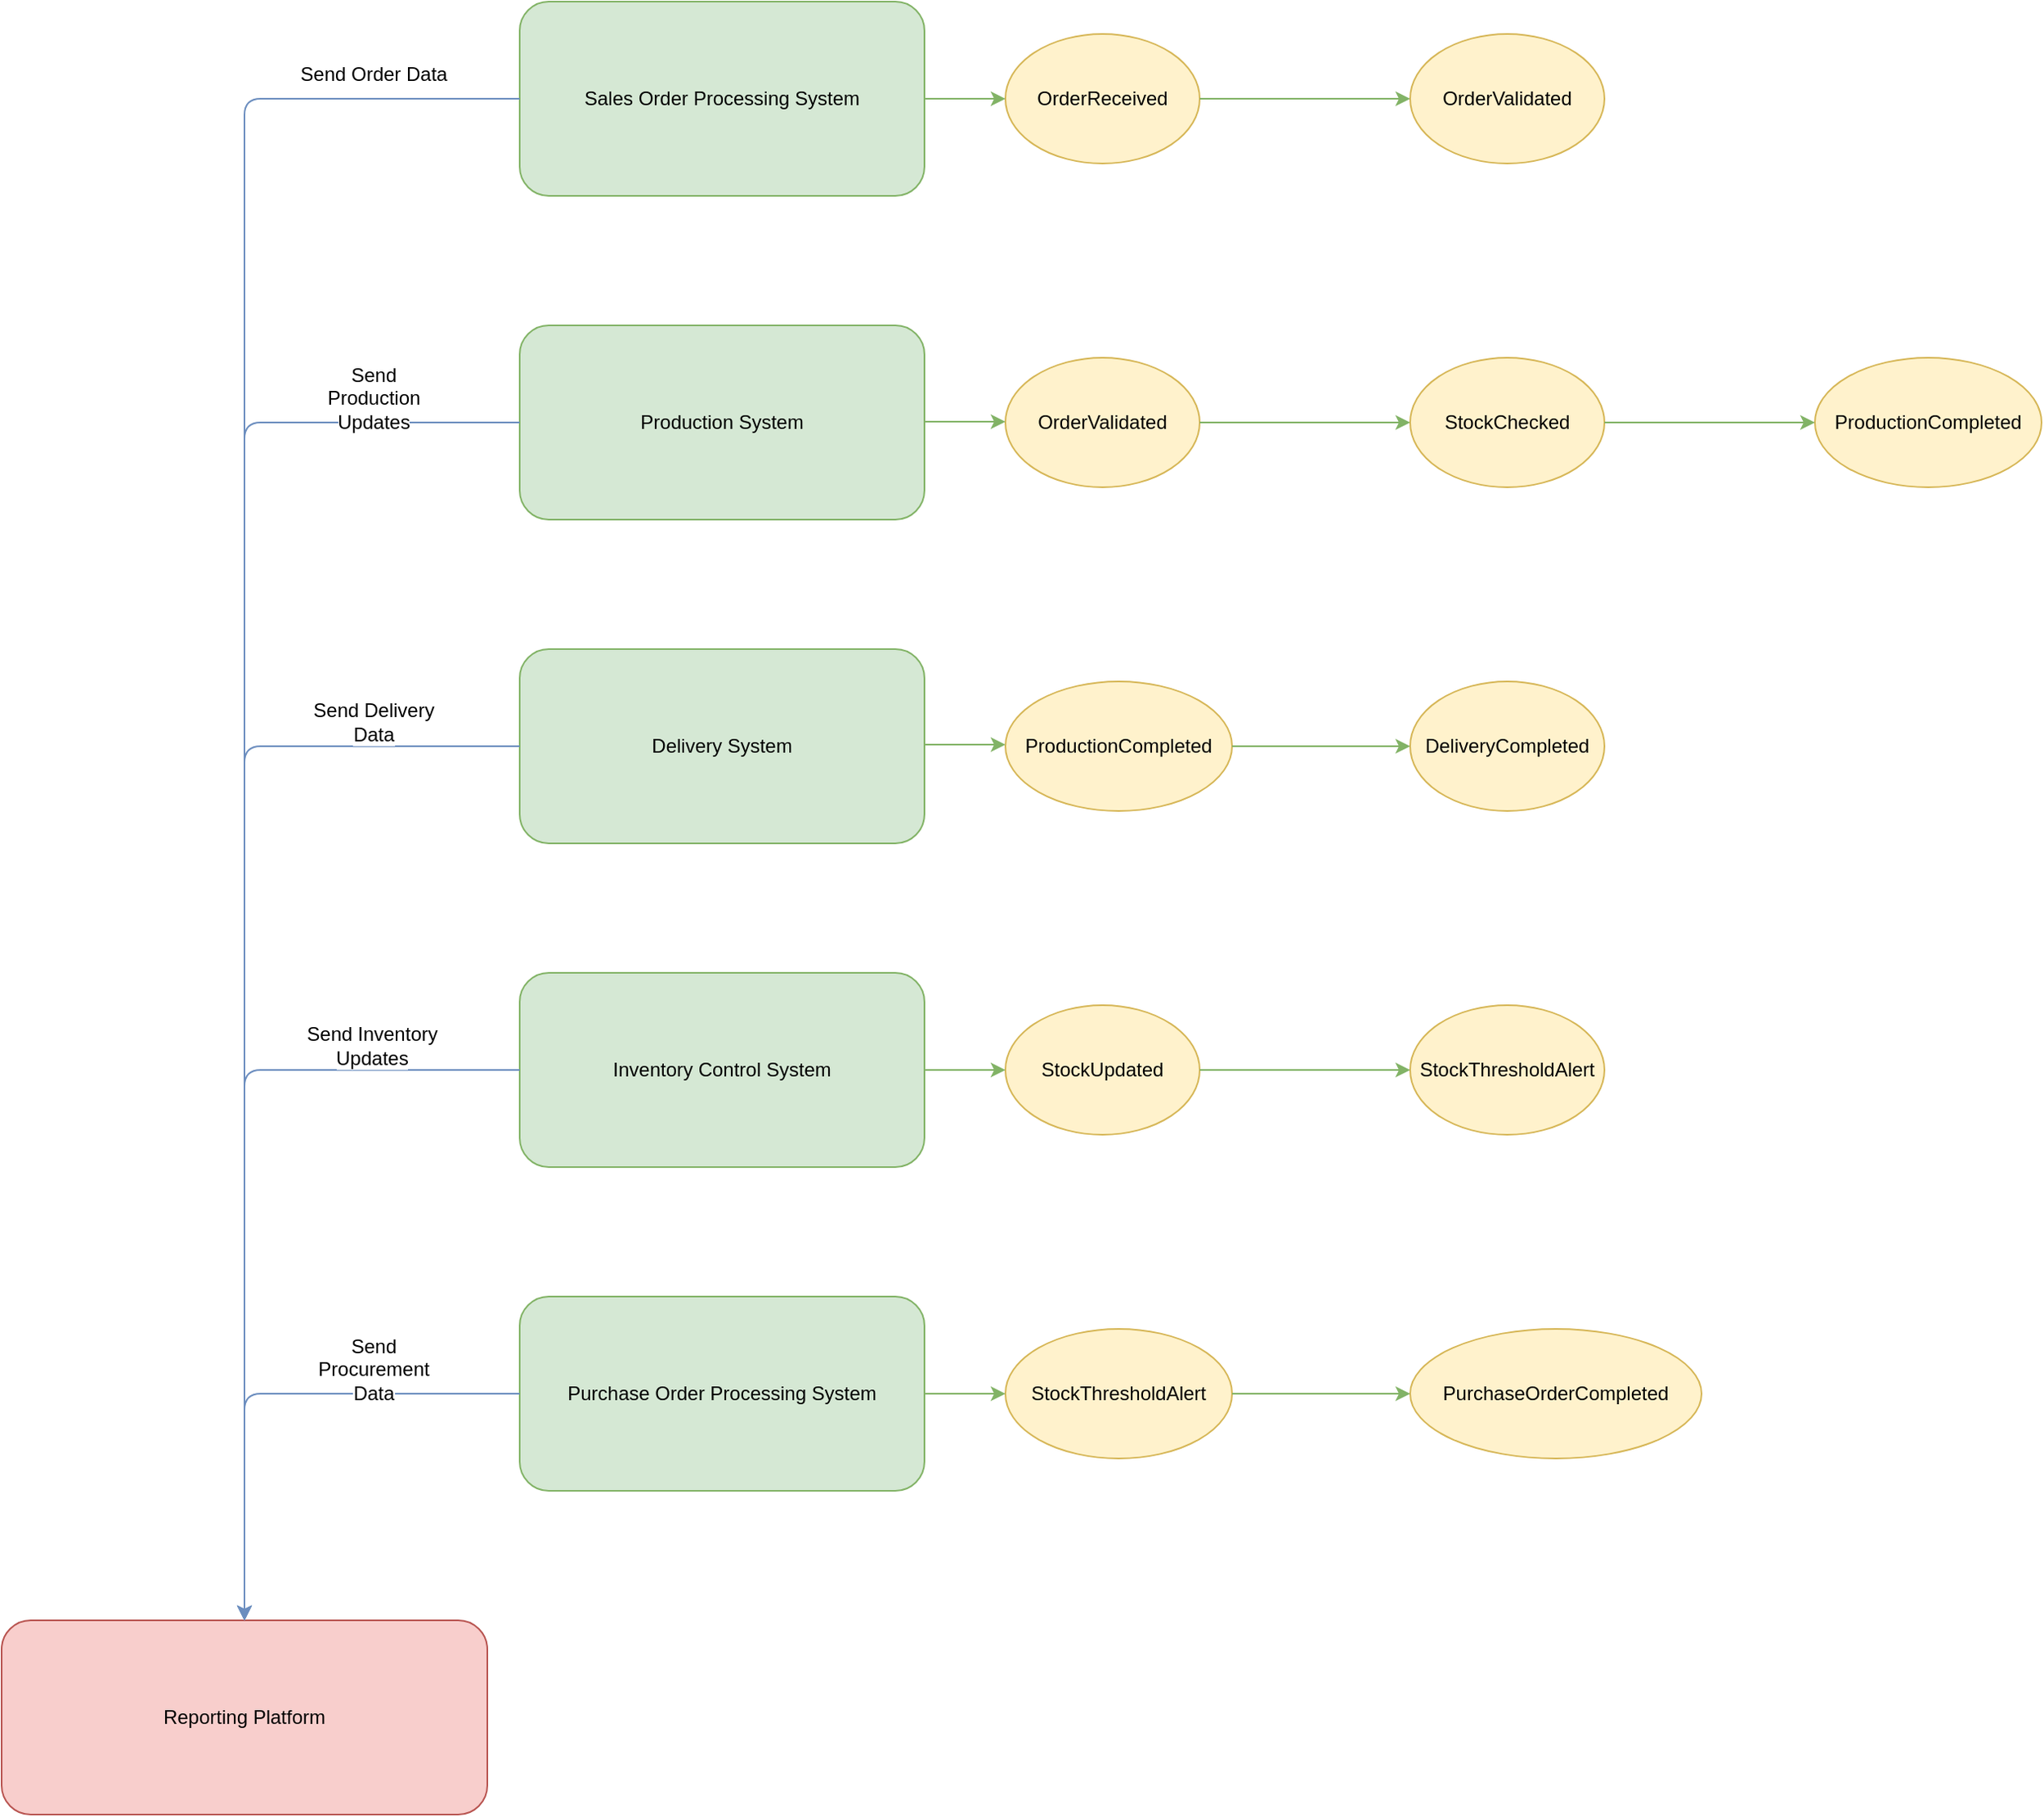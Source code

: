 <mxfile version="26.0.1">
  <diagram name="Subsystem and Reporting Platform" id="1WLmGizrtCrY2r6MNZB-">
    <mxGraphModel dx="2048" dy="725" grid="1" gridSize="10" guides="1" tooltips="1" connect="1" arrows="1" fold="1" page="1" pageScale="1" pageWidth="827" pageHeight="1169" math="0" shadow="0">
      <root>
        <mxCell id="0" />
        <mxCell id="1" parent="0" />
        <mxCell id="KvDqcfV2zsYVxwI3j1Nx-67" value="Sales Order Processing System" style="rounded=1;whiteSpace=wrap;html=1;fillColor=#d5e8d4;strokeColor=#82b366;" vertex="1" parent="1">
          <mxGeometry x="100" y="100" width="250" height="120" as="geometry" />
        </mxCell>
        <mxCell id="KvDqcfV2zsYVxwI3j1Nx-68" value="OrderReceived" style="shape=ellipse;whiteSpace=wrap;html=1;fillColor=#fff2cc;strokeColor=#d6b656;" vertex="1" parent="1">
          <mxGeometry x="400" y="120" width="120" height="80" as="geometry" />
        </mxCell>
        <mxCell id="KvDqcfV2zsYVxwI3j1Nx-69" value="OrderValidated" style="shape=ellipse;whiteSpace=wrap;html=1;fillColor=#fff2cc;strokeColor=#d6b656;" vertex="1" parent="1">
          <mxGeometry x="650" y="120" width="120" height="80" as="geometry" />
        </mxCell>
        <mxCell id="KvDqcfV2zsYVxwI3j1Nx-70" value="" style="edgeStyle=orthogonalEdgeStyle;rounded=1;strokeColor=#82b366;" edge="1" parent="1" source="KvDqcfV2zsYVxwI3j1Nx-67" target="KvDqcfV2zsYVxwI3j1Nx-68">
          <mxGeometry relative="1" as="geometry" />
        </mxCell>
        <mxCell id="KvDqcfV2zsYVxwI3j1Nx-71" value="" style="edgeStyle=orthogonalEdgeStyle;rounded=1;strokeColor=#82b366;" edge="1" parent="1" source="KvDqcfV2zsYVxwI3j1Nx-68" target="KvDqcfV2zsYVxwI3j1Nx-69">
          <mxGeometry relative="1" as="geometry" />
        </mxCell>
        <mxCell id="KvDqcfV2zsYVxwI3j1Nx-72" value="Production System" style="rounded=1;whiteSpace=wrap;html=1;fillColor=#d5e8d4;strokeColor=#82b366;" vertex="1" parent="1">
          <mxGeometry x="100" y="300" width="250" height="120" as="geometry" />
        </mxCell>
        <mxCell id="KvDqcfV2zsYVxwI3j1Nx-73" value="OrderValidated" style="shape=ellipse;whiteSpace=wrap;html=1;fillColor=#fff2cc;strokeColor=#d6b656;" vertex="1" parent="1">
          <mxGeometry x="400" y="320" width="120" height="80" as="geometry" />
        </mxCell>
        <mxCell id="KvDqcfV2zsYVxwI3j1Nx-74" value="StockChecked" style="shape=ellipse;whiteSpace=wrap;html=1;fillColor=#fff2cc;strokeColor=#d6b656;" vertex="1" parent="1">
          <mxGeometry x="650" y="320" width="120" height="80" as="geometry" />
        </mxCell>
        <mxCell id="KvDqcfV2zsYVxwI3j1Nx-75" value="ProductionCompleted" style="shape=ellipse;whiteSpace=wrap;html=1;fillColor=#fff2cc;strokeColor=#d6b656;" vertex="1" parent="1">
          <mxGeometry x="900" y="320" width="140" height="80" as="geometry" />
        </mxCell>
        <mxCell id="KvDqcfV2zsYVxwI3j1Nx-76" value="" style="edgeStyle=orthogonalEdgeStyle;rounded=1;strokeColor=#82b366;" edge="1" parent="1" source="KvDqcfV2zsYVxwI3j1Nx-73" target="KvDqcfV2zsYVxwI3j1Nx-74">
          <mxGeometry relative="1" as="geometry" />
        </mxCell>
        <mxCell id="KvDqcfV2zsYVxwI3j1Nx-77" value="" style="edgeStyle=orthogonalEdgeStyle;rounded=1;strokeColor=#82b366;" edge="1" parent="1" source="KvDqcfV2zsYVxwI3j1Nx-74" target="KvDqcfV2zsYVxwI3j1Nx-75">
          <mxGeometry relative="1" as="geometry" />
        </mxCell>
        <mxCell id="KvDqcfV2zsYVxwI3j1Nx-78" value="Delivery System" style="rounded=1;whiteSpace=wrap;html=1;fillColor=#d5e8d4;strokeColor=#82b366;" vertex="1" parent="1">
          <mxGeometry x="100" y="500" width="250" height="120" as="geometry" />
        </mxCell>
        <mxCell id="KvDqcfV2zsYVxwI3j1Nx-79" value="ProductionCompleted" style="shape=ellipse;whiteSpace=wrap;html=1;fillColor=#fff2cc;strokeColor=#d6b656;" vertex="1" parent="1">
          <mxGeometry x="400" y="520" width="140" height="80" as="geometry" />
        </mxCell>
        <mxCell id="KvDqcfV2zsYVxwI3j1Nx-80" value="DeliveryCompleted" style="shape=ellipse;whiteSpace=wrap;html=1;fillColor=#fff2cc;strokeColor=#d6b656;" vertex="1" parent="1">
          <mxGeometry x="650" y="520" width="120" height="80" as="geometry" />
        </mxCell>
        <mxCell id="KvDqcfV2zsYVxwI3j1Nx-81" value="" style="edgeStyle=orthogonalEdgeStyle;rounded=1;strokeColor=#82b366;" edge="1" parent="1" source="KvDqcfV2zsYVxwI3j1Nx-79" target="KvDqcfV2zsYVxwI3j1Nx-80">
          <mxGeometry relative="1" as="geometry" />
        </mxCell>
        <mxCell id="KvDqcfV2zsYVxwI3j1Nx-82" value="Inventory Control System" style="rounded=1;whiteSpace=wrap;html=1;fillColor=#d5e8d4;strokeColor=#82b366;" vertex="1" parent="1">
          <mxGeometry x="100" y="700" width="250" height="120" as="geometry" />
        </mxCell>
        <mxCell id="KvDqcfV2zsYVxwI3j1Nx-83" value="StockUpdated" style="shape=ellipse;whiteSpace=wrap;html=1;fillColor=#fff2cc;strokeColor=#d6b656;" vertex="1" parent="1">
          <mxGeometry x="400" y="720" width="120" height="80" as="geometry" />
        </mxCell>
        <mxCell id="KvDqcfV2zsYVxwI3j1Nx-84" value="StockThresholdAlert" style="shape=ellipse;whiteSpace=wrap;html=1;fillColor=#fff2cc;strokeColor=#d6b656;" vertex="1" parent="1">
          <mxGeometry x="650" y="720" width="120" height="80" as="geometry" />
        </mxCell>
        <mxCell id="KvDqcfV2zsYVxwI3j1Nx-85" value="" style="edgeStyle=orthogonalEdgeStyle;rounded=1;strokeColor=#82b366;" edge="1" parent="1" source="KvDqcfV2zsYVxwI3j1Nx-83" target="KvDqcfV2zsYVxwI3j1Nx-84">
          <mxGeometry relative="1" as="geometry" />
        </mxCell>
        <mxCell id="KvDqcfV2zsYVxwI3j1Nx-86" value="Purchase Order Processing System" style="rounded=1;whiteSpace=wrap;html=1;fillColor=#d5e8d4;strokeColor=#82b366;" vertex="1" parent="1">
          <mxGeometry x="100" y="900" width="250" height="120" as="geometry" />
        </mxCell>
        <mxCell id="KvDqcfV2zsYVxwI3j1Nx-87" value="StockThresholdAlert" style="shape=ellipse;whiteSpace=wrap;html=1;fillColor=#fff2cc;strokeColor=#d6b656;" vertex="1" parent="1">
          <mxGeometry x="400" y="920" width="140" height="80" as="geometry" />
        </mxCell>
        <mxCell id="KvDqcfV2zsYVxwI3j1Nx-88" value="PurchaseOrderCompleted" style="shape=ellipse;whiteSpace=wrap;html=1;fillColor=#fff2cc;strokeColor=#d6b656;" vertex="1" parent="1">
          <mxGeometry x="650" y="920" width="180" height="80" as="geometry" />
        </mxCell>
        <mxCell id="KvDqcfV2zsYVxwI3j1Nx-89" value="" style="edgeStyle=orthogonalEdgeStyle;rounded=1;strokeColor=#82b366;" edge="1" parent="1" source="KvDqcfV2zsYVxwI3j1Nx-87" target="KvDqcfV2zsYVxwI3j1Nx-88">
          <mxGeometry relative="1" as="geometry" />
        </mxCell>
        <mxCell id="KvDqcfV2zsYVxwI3j1Nx-90" value="Reporting Platform" style="rounded=1;whiteSpace=wrap;html=1;fillColor=#f8cecc;strokeColor=#b85450;" vertex="1" parent="1">
          <mxGeometry x="-220" y="1100" width="300" height="120" as="geometry" />
        </mxCell>
        <mxCell id="KvDqcfV2zsYVxwI3j1Nx-91" value="" style="edgeStyle=orthogonalEdgeStyle;rounded=1;strokeColor=#6c8ebf;fontSize=12;" edge="1" parent="1" source="KvDqcfV2zsYVxwI3j1Nx-67" target="KvDqcfV2zsYVxwI3j1Nx-90">
          <mxGeometry x="-0.838" y="-20" relative="1" as="geometry">
            <mxPoint as="offset" />
          </mxGeometry>
        </mxCell>
        <mxCell id="KvDqcfV2zsYVxwI3j1Nx-92" value="" style="edgeStyle=orthogonalEdgeStyle;rounded=1;strokeColor=#6c8ebf;fontSize=12;" edge="1" parent="1" source="KvDqcfV2zsYVxwI3j1Nx-72" target="KvDqcfV2zsYVxwI3j1Nx-90">
          <mxGeometry relative="1" as="geometry">
            <mxPoint as="offset" />
          </mxGeometry>
        </mxCell>
        <mxCell id="KvDqcfV2zsYVxwI3j1Nx-93" value="" style="edgeStyle=orthogonalEdgeStyle;rounded=1;strokeColor=#6c8ebf;fontSize=12;" edge="1" parent="1" source="KvDqcfV2zsYVxwI3j1Nx-78" target="KvDqcfV2zsYVxwI3j1Nx-90">
          <mxGeometry relative="1" as="geometry" />
        </mxCell>
        <mxCell id="KvDqcfV2zsYVxwI3j1Nx-94" value="" style="edgeStyle=orthogonalEdgeStyle;rounded=1;strokeColor=#6c8ebf;fontSize=12;" edge="1" parent="1" source="KvDqcfV2zsYVxwI3j1Nx-82" target="KvDqcfV2zsYVxwI3j1Nx-90">
          <mxGeometry x="0.02" y="30" relative="1" as="geometry">
            <mxPoint as="offset" />
          </mxGeometry>
        </mxCell>
        <mxCell id="KvDqcfV2zsYVxwI3j1Nx-95" value="" style="edgeStyle=orthogonalEdgeStyle;rounded=1;strokeColor=#6c8ebf;fontSize=12;" edge="1" parent="1" source="KvDqcfV2zsYVxwI3j1Nx-86" target="KvDqcfV2zsYVxwI3j1Nx-90">
          <mxGeometry relative="1" as="geometry">
            <mxPoint as="offset" />
          </mxGeometry>
        </mxCell>
        <mxCell id="KvDqcfV2zsYVxwI3j1Nx-96" value="&lt;span style=&quot;text-wrap-mode: nowrap; background-color: rgb(255, 255, 255);&quot;&gt;Send Order Data&lt;/span&gt;" style="text;html=1;align=center;verticalAlign=middle;whiteSpace=wrap;rounded=0;" vertex="1" parent="1">
          <mxGeometry x="-50" y="130" width="120" height="30" as="geometry" />
        </mxCell>
        <mxCell id="KvDqcfV2zsYVxwI3j1Nx-97" value="&lt;span style=&quot;text-wrap-mode: nowrap; background-color: rgb(255, 255, 255);&quot;&gt;Send Production Updates&lt;/span&gt;" style="text;html=1;align=center;verticalAlign=middle;whiteSpace=wrap;rounded=0;" vertex="1" parent="1">
          <mxGeometry x="-20" y="330" width="60" height="30" as="geometry" />
        </mxCell>
        <mxCell id="KvDqcfV2zsYVxwI3j1Nx-98" value="&lt;span style=&quot;text-wrap-mode: nowrap; background-color: rgb(255, 255, 255);&quot;&gt;Send Delivery Data&lt;/span&gt;" style="text;html=1;align=center;verticalAlign=middle;whiteSpace=wrap;rounded=0;" vertex="1" parent="1">
          <mxGeometry x="-40" y="530" width="100" height="30" as="geometry" />
        </mxCell>
        <mxCell id="KvDqcfV2zsYVxwI3j1Nx-99" value="&lt;span style=&quot;text-wrap-mode: nowrap; background-color: rgb(255, 255, 255);&quot;&gt;Send Inventory Updates&lt;/span&gt;" style="text;html=1;align=center;verticalAlign=middle;whiteSpace=wrap;rounded=0;" vertex="1" parent="1">
          <mxGeometry x="-36" y="730" width="90" height="30" as="geometry" />
        </mxCell>
        <mxCell id="KvDqcfV2zsYVxwI3j1Nx-100" value="&lt;span style=&quot;text-wrap-mode: nowrap; background-color: rgb(255, 255, 255);&quot;&gt;Send Procurement Data&lt;/span&gt;" style="text;html=1;align=center;verticalAlign=middle;whiteSpace=wrap;rounded=0;" vertex="1" parent="1">
          <mxGeometry x="-30" y="930" width="80" height="30" as="geometry" />
        </mxCell>
        <mxCell id="KvDqcfV2zsYVxwI3j1Nx-102" value="" style="edgeStyle=orthogonalEdgeStyle;rounded=1;strokeColor=#82b366;" edge="1" parent="1">
          <mxGeometry relative="1" as="geometry">
            <mxPoint x="350" y="359.5" as="sourcePoint" />
            <mxPoint x="400" y="359.5" as="targetPoint" />
          </mxGeometry>
        </mxCell>
        <mxCell id="KvDqcfV2zsYVxwI3j1Nx-103" value="" style="edgeStyle=orthogonalEdgeStyle;rounded=1;strokeColor=#82b366;" edge="1" parent="1">
          <mxGeometry relative="1" as="geometry">
            <mxPoint x="350" y="559" as="sourcePoint" />
            <mxPoint x="400" y="559" as="targetPoint" />
          </mxGeometry>
        </mxCell>
        <mxCell id="KvDqcfV2zsYVxwI3j1Nx-104" value="" style="edgeStyle=orthogonalEdgeStyle;rounded=1;strokeColor=#82b366;" edge="1" parent="1">
          <mxGeometry relative="1" as="geometry">
            <mxPoint x="350" y="760" as="sourcePoint" />
            <mxPoint x="400" y="760" as="targetPoint" />
          </mxGeometry>
        </mxCell>
        <mxCell id="KvDqcfV2zsYVxwI3j1Nx-105" value="" style="edgeStyle=orthogonalEdgeStyle;rounded=1;strokeColor=#82b366;" edge="1" parent="1">
          <mxGeometry relative="1" as="geometry">
            <mxPoint x="350" y="960" as="sourcePoint" />
            <mxPoint x="400" y="960" as="targetPoint" />
          </mxGeometry>
        </mxCell>
      </root>
    </mxGraphModel>
  </diagram>
</mxfile>
